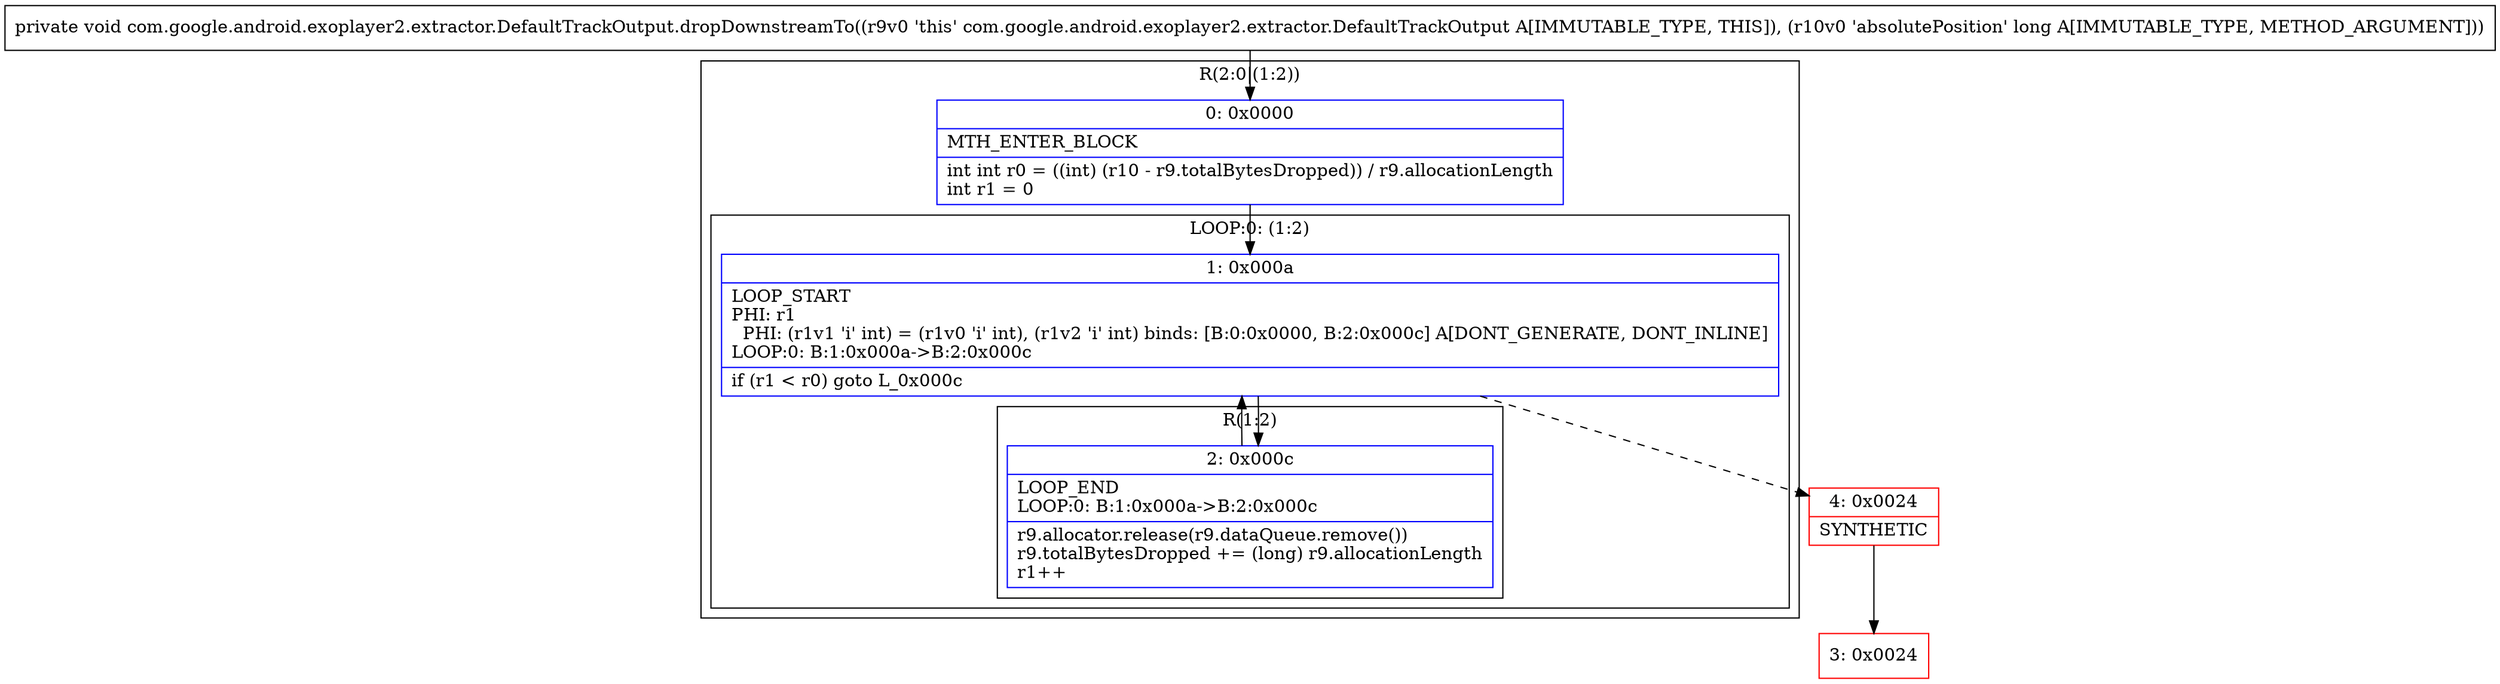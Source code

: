digraph "CFG forcom.google.android.exoplayer2.extractor.DefaultTrackOutput.dropDownstreamTo(J)V" {
subgraph cluster_Region_28104691 {
label = "R(2:0|(1:2))";
node [shape=record,color=blue];
Node_0 [shape=record,label="{0\:\ 0x0000|MTH_ENTER_BLOCK\l|int int r0 = ((int) (r10 \- r9.totalBytesDropped)) \/ r9.allocationLength\lint r1 = 0\l}"];
subgraph cluster_LoopRegion_1203836222 {
label = "LOOP:0: (1:2)";
node [shape=record,color=blue];
Node_1 [shape=record,label="{1\:\ 0x000a|LOOP_START\lPHI: r1 \l  PHI: (r1v1 'i' int) = (r1v0 'i' int), (r1v2 'i' int) binds: [B:0:0x0000, B:2:0x000c] A[DONT_GENERATE, DONT_INLINE]\lLOOP:0: B:1:0x000a\-\>B:2:0x000c\l|if (r1 \< r0) goto L_0x000c\l}"];
subgraph cluster_Region_1893116879 {
label = "R(1:2)";
node [shape=record,color=blue];
Node_2 [shape=record,label="{2\:\ 0x000c|LOOP_END\lLOOP:0: B:1:0x000a\-\>B:2:0x000c\l|r9.allocator.release(r9.dataQueue.remove())\lr9.totalBytesDropped += (long) r9.allocationLength\lr1++\l}"];
}
}
}
Node_3 [shape=record,color=red,label="{3\:\ 0x0024}"];
Node_4 [shape=record,color=red,label="{4\:\ 0x0024|SYNTHETIC\l}"];
MethodNode[shape=record,label="{private void com.google.android.exoplayer2.extractor.DefaultTrackOutput.dropDownstreamTo((r9v0 'this' com.google.android.exoplayer2.extractor.DefaultTrackOutput A[IMMUTABLE_TYPE, THIS]), (r10v0 'absolutePosition' long A[IMMUTABLE_TYPE, METHOD_ARGUMENT])) }"];
MethodNode -> Node_0;
Node_0 -> Node_1;
Node_1 -> Node_2;
Node_1 -> Node_4[style=dashed];
Node_2 -> Node_1;
Node_4 -> Node_3;
}

